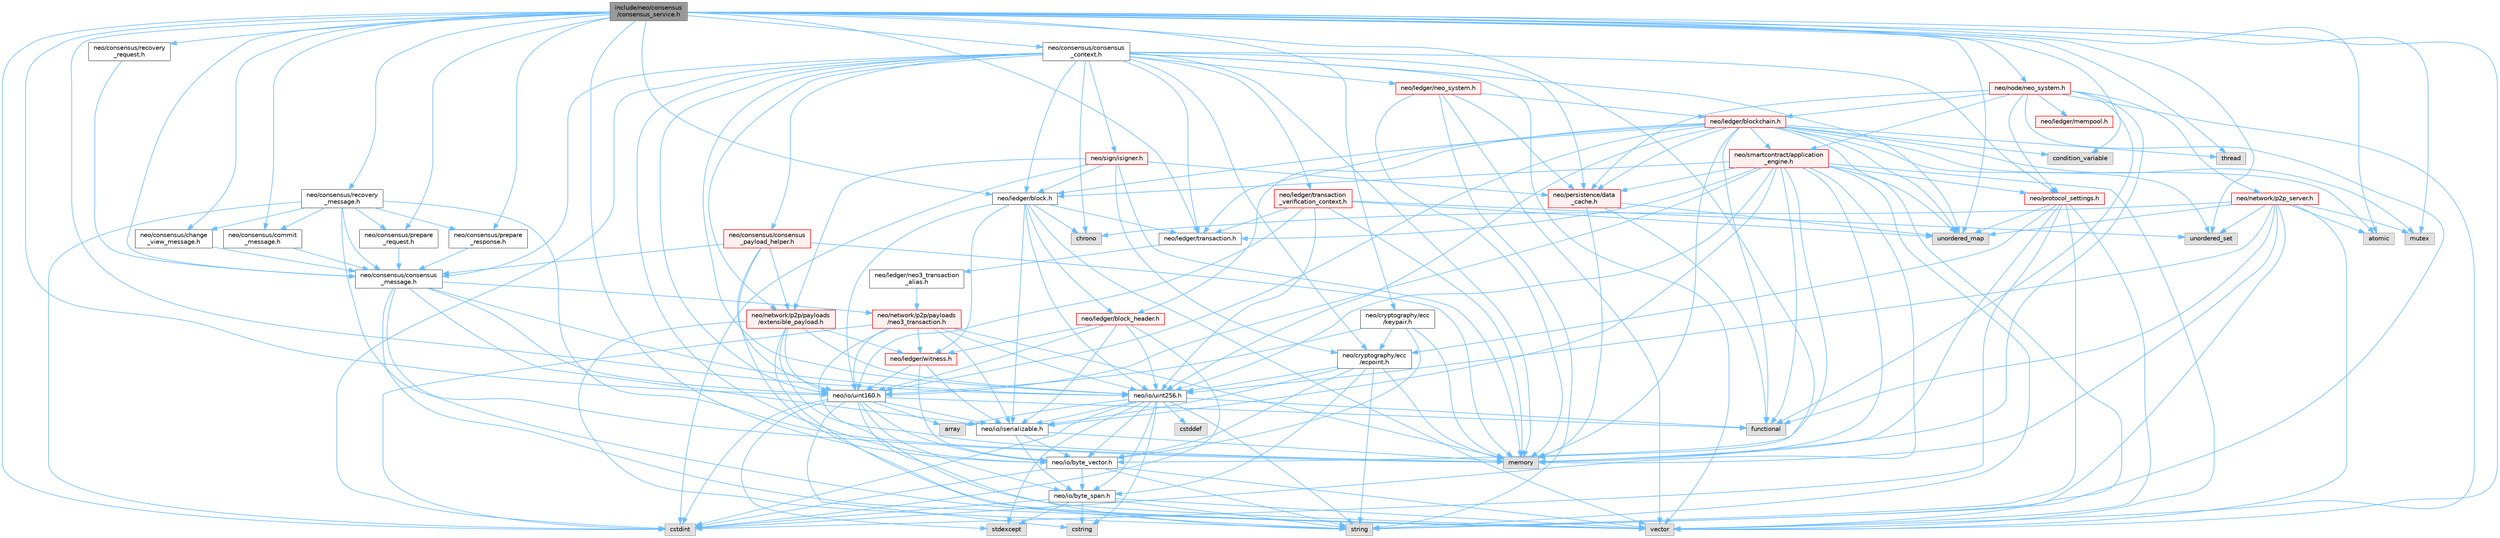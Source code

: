 digraph "include/neo/consensus/consensus_service.h"
{
 // LATEX_PDF_SIZE
  bgcolor="transparent";
  edge [fontname=Helvetica,fontsize=10,labelfontname=Helvetica,labelfontsize=10];
  node [fontname=Helvetica,fontsize=10,shape=box,height=0.2,width=0.4];
  Node1 [id="Node000001",label="include/neo/consensus\l/consensus_service.h",height=0.2,width=0.4,color="gray40", fillcolor="grey60", style="filled", fontcolor="black",tooltip=" "];
  Node1 -> Node2 [id="edge1_Node000001_Node000002",color="steelblue1",style="solid",tooltip=" "];
  Node2 [id="Node000002",label="neo/consensus/change\l_view_message.h",height=0.2,width=0.4,color="grey40", fillcolor="white", style="filled",URL="$change__view__message_8h.html",tooltip=" "];
  Node2 -> Node3 [id="edge2_Node000002_Node000003",color="steelblue1",style="solid",tooltip=" "];
  Node3 [id="Node000003",label="neo/consensus/consensus\l_message.h",height=0.2,width=0.4,color="grey40", fillcolor="white", style="filled",URL="$consensus__message_8h.html",tooltip=" "];
  Node3 -> Node4 [id="edge3_Node000003_Node000004",color="steelblue1",style="solid",tooltip=" "];
  Node4 [id="Node000004",label="neo/io/iserializable.h",height=0.2,width=0.4,color="grey40", fillcolor="white", style="filled",URL="$iserializable_8h.html",tooltip=" "];
  Node4 -> Node5 [id="edge4_Node000004_Node000005",color="steelblue1",style="solid",tooltip=" "];
  Node5 [id="Node000005",label="neo/io/byte_span.h",height=0.2,width=0.4,color="grey40", fillcolor="white", style="filled",URL="$io_2byte__span_8h.html",tooltip=" "];
  Node5 -> Node6 [id="edge5_Node000005_Node000006",color="steelblue1",style="solid",tooltip=" "];
  Node6 [id="Node000006",label="cstdint",height=0.2,width=0.4,color="grey60", fillcolor="#E0E0E0", style="filled",tooltip=" "];
  Node5 -> Node7 [id="edge6_Node000005_Node000007",color="steelblue1",style="solid",tooltip=" "];
  Node7 [id="Node000007",label="cstring",height=0.2,width=0.4,color="grey60", fillcolor="#E0E0E0", style="filled",tooltip=" "];
  Node5 -> Node8 [id="edge7_Node000005_Node000008",color="steelblue1",style="solid",tooltip=" "];
  Node8 [id="Node000008",label="stdexcept",height=0.2,width=0.4,color="grey60", fillcolor="#E0E0E0", style="filled",tooltip=" "];
  Node5 -> Node9 [id="edge8_Node000005_Node000009",color="steelblue1",style="solid",tooltip=" "];
  Node9 [id="Node000009",label="string",height=0.2,width=0.4,color="grey60", fillcolor="#E0E0E0", style="filled",tooltip=" "];
  Node5 -> Node10 [id="edge9_Node000005_Node000010",color="steelblue1",style="solid",tooltip=" "];
  Node10 [id="Node000010",label="vector",height=0.2,width=0.4,color="grey60", fillcolor="#E0E0E0", style="filled",tooltip=" "];
  Node4 -> Node11 [id="edge10_Node000004_Node000011",color="steelblue1",style="solid",tooltip=" "];
  Node11 [id="Node000011",label="neo/io/byte_vector.h",height=0.2,width=0.4,color="grey40", fillcolor="white", style="filled",URL="$io_2byte__vector_8h.html",tooltip=" "];
  Node11 -> Node5 [id="edge11_Node000011_Node000005",color="steelblue1",style="solid",tooltip=" "];
  Node11 -> Node6 [id="edge12_Node000011_Node000006",color="steelblue1",style="solid",tooltip=" "];
  Node11 -> Node9 [id="edge13_Node000011_Node000009",color="steelblue1",style="solid",tooltip=" "];
  Node11 -> Node10 [id="edge14_Node000011_Node000010",color="steelblue1",style="solid",tooltip=" "];
  Node4 -> Node12 [id="edge15_Node000004_Node000012",color="steelblue1",style="solid",tooltip=" "];
  Node12 [id="Node000012",label="memory",height=0.2,width=0.4,color="grey60", fillcolor="#E0E0E0", style="filled",tooltip=" "];
  Node3 -> Node13 [id="edge16_Node000003_Node000013",color="steelblue1",style="solid",tooltip=" "];
  Node13 [id="Node000013",label="neo/io/uint160.h",height=0.2,width=0.4,color="grey40", fillcolor="white", style="filled",URL="$uint160_8h.html",tooltip=" "];
  Node13 -> Node5 [id="edge17_Node000013_Node000005",color="steelblue1",style="solid",tooltip=" "];
  Node13 -> Node11 [id="edge18_Node000013_Node000011",color="steelblue1",style="solid",tooltip=" "];
  Node13 -> Node4 [id="edge19_Node000013_Node000004",color="steelblue1",style="solid",tooltip=" "];
  Node13 -> Node14 [id="edge20_Node000013_Node000014",color="steelblue1",style="solid",tooltip=" "];
  Node14 [id="Node000014",label="array",height=0.2,width=0.4,color="grey60", fillcolor="#E0E0E0", style="filled",tooltip=" "];
  Node13 -> Node6 [id="edge21_Node000013_Node000006",color="steelblue1",style="solid",tooltip=" "];
  Node13 -> Node7 [id="edge22_Node000013_Node000007",color="steelblue1",style="solid",tooltip=" "];
  Node13 -> Node15 [id="edge23_Node000013_Node000015",color="steelblue1",style="solid",tooltip=" "];
  Node15 [id="Node000015",label="functional",height=0.2,width=0.4,color="grey60", fillcolor="#E0E0E0", style="filled",tooltip=" "];
  Node13 -> Node8 [id="edge24_Node000013_Node000008",color="steelblue1",style="solid",tooltip=" "];
  Node13 -> Node9 [id="edge25_Node000013_Node000009",color="steelblue1",style="solid",tooltip=" "];
  Node3 -> Node16 [id="edge26_Node000003_Node000016",color="steelblue1",style="solid",tooltip=" "];
  Node16 [id="Node000016",label="neo/io/uint256.h",height=0.2,width=0.4,color="grey40", fillcolor="white", style="filled",URL="$uint256_8h.html",tooltip=" "];
  Node16 -> Node5 [id="edge27_Node000016_Node000005",color="steelblue1",style="solid",tooltip=" "];
  Node16 -> Node11 [id="edge28_Node000016_Node000011",color="steelblue1",style="solid",tooltip=" "];
  Node16 -> Node4 [id="edge29_Node000016_Node000004",color="steelblue1",style="solid",tooltip=" "];
  Node16 -> Node14 [id="edge30_Node000016_Node000014",color="steelblue1",style="solid",tooltip=" "];
  Node16 -> Node17 [id="edge31_Node000016_Node000017",color="steelblue1",style="solid",tooltip=" "];
  Node17 [id="Node000017",label="cstddef",height=0.2,width=0.4,color="grey60", fillcolor="#E0E0E0", style="filled",tooltip=" "];
  Node16 -> Node6 [id="edge32_Node000016_Node000006",color="steelblue1",style="solid",tooltip=" "];
  Node16 -> Node7 [id="edge33_Node000016_Node000007",color="steelblue1",style="solid",tooltip=" "];
  Node16 -> Node15 [id="edge34_Node000016_Node000015",color="steelblue1",style="solid",tooltip=" "];
  Node16 -> Node8 [id="edge35_Node000016_Node000008",color="steelblue1",style="solid",tooltip=" "];
  Node16 -> Node9 [id="edge36_Node000016_Node000009",color="steelblue1",style="solid",tooltip=" "];
  Node3 -> Node18 [id="edge37_Node000003_Node000018",color="steelblue1",style="solid",tooltip=" "];
  Node18 [id="Node000018",label="neo/network/p2p/payloads\l/neo3_transaction.h",height=0.2,width=0.4,color="red", fillcolor="#FFF0F0", style="filled",URL="$neo3__transaction_8h.html",tooltip=" "];
  Node18 -> Node4 [id="edge38_Node000018_Node000004",color="steelblue1",style="solid",tooltip=" "];
  Node18 -> Node13 [id="edge39_Node000018_Node000013",color="steelblue1",style="solid",tooltip=" "];
  Node18 -> Node16 [id="edge40_Node000018_Node000016",color="steelblue1",style="solid",tooltip=" "];
  Node18 -> Node59 [id="edge41_Node000018_Node000059",color="steelblue1",style="solid",tooltip=" "];
  Node59 [id="Node000059",label="neo/ledger/witness.h",height=0.2,width=0.4,color="red", fillcolor="#FFF0F0", style="filled",URL="$ledger_2witness_8h.html",tooltip=" "];
  Node59 -> Node11 [id="edge42_Node000059_Node000011",color="steelblue1",style="solid",tooltip=" "];
  Node59 -> Node4 [id="edge43_Node000059_Node000004",color="steelblue1",style="solid",tooltip=" "];
  Node59 -> Node13 [id="edge44_Node000059_Node000013",color="steelblue1",style="solid",tooltip=" "];
  Node18 -> Node6 [id="edge45_Node000018_Node000006",color="steelblue1",style="solid",tooltip=" "];
  Node18 -> Node12 [id="edge46_Node000018_Node000012",color="steelblue1",style="solid",tooltip=" "];
  Node18 -> Node10 [id="edge47_Node000018_Node000010",color="steelblue1",style="solid",tooltip=" "];
  Node3 -> Node12 [id="edge48_Node000003_Node000012",color="steelblue1",style="solid",tooltip=" "];
  Node3 -> Node10 [id="edge49_Node000003_Node000010",color="steelblue1",style="solid",tooltip=" "];
  Node1 -> Node63 [id="edge50_Node000001_Node000063",color="steelblue1",style="solid",tooltip=" "];
  Node63 [id="Node000063",label="neo/consensus/commit\l_message.h",height=0.2,width=0.4,color="grey40", fillcolor="white", style="filled",URL="$commit__message_8h.html",tooltip=" "];
  Node63 -> Node3 [id="edge51_Node000063_Node000003",color="steelblue1",style="solid",tooltip=" "];
  Node1 -> Node64 [id="edge52_Node000001_Node000064",color="steelblue1",style="solid",tooltip=" "];
  Node64 [id="Node000064",label="neo/consensus/consensus\l_context.h",height=0.2,width=0.4,color="grey40", fillcolor="white", style="filled",URL="$consensus__context_8h.html",tooltip=" "];
  Node64 -> Node3 [id="edge53_Node000064_Node000003",color="steelblue1",style="solid",tooltip=" "];
  Node64 -> Node65 [id="edge54_Node000064_Node000065",color="steelblue1",style="solid",tooltip=" "];
  Node65 [id="Node000065",label="neo/consensus/consensus\l_payload_helper.h",height=0.2,width=0.4,color="red", fillcolor="#FFF0F0", style="filled",URL="$consensus__payload__helper_8h.html",tooltip=" "];
  Node65 -> Node3 [id="edge55_Node000065_Node000003",color="steelblue1",style="solid",tooltip=" "];
  Node65 -> Node13 [id="edge56_Node000065_Node000013",color="steelblue1",style="solid",tooltip=" "];
  Node65 -> Node67 [id="edge57_Node000065_Node000067",color="steelblue1",style="solid",tooltip=" "];
  Node67 [id="Node000067",label="neo/network/p2p/payloads\l/extensible_payload.h",height=0.2,width=0.4,color="red", fillcolor="#FFF0F0", style="filled",URL="$p2p_2payloads_2extensible__payload_8h.html",tooltip=" "];
  Node67 -> Node13 [id="edge58_Node000067_Node000013",color="steelblue1",style="solid",tooltip=" "];
  Node67 -> Node16 [id="edge59_Node000067_Node000016",color="steelblue1",style="solid",tooltip=" "];
  Node67 -> Node59 [id="edge60_Node000067_Node000059",color="steelblue1",style="solid",tooltip=" "];
  Node67 -> Node12 [id="edge61_Node000067_Node000012",color="steelblue1",style="solid",tooltip=" "];
  Node67 -> Node9 [id="edge62_Node000067_Node000009",color="steelblue1",style="solid",tooltip=" "];
  Node67 -> Node10 [id="edge63_Node000067_Node000010",color="steelblue1",style="solid",tooltip=" "];
  Node65 -> Node12 [id="edge64_Node000065_Node000012",color="steelblue1",style="solid",tooltip=" "];
  Node65 -> Node9 [id="edge65_Node000065_Node000009",color="steelblue1",style="solid",tooltip=" "];
  Node64 -> Node48 [id="edge66_Node000064_Node000048",color="steelblue1",style="solid",tooltip=" "];
  Node48 [id="Node000048",label="neo/cryptography/ecc\l/ecpoint.h",height=0.2,width=0.4,color="grey40", fillcolor="white", style="filled",URL="$ecpoint_8h.html",tooltip=" "];
  Node48 -> Node5 [id="edge67_Node000048_Node000005",color="steelblue1",style="solid",tooltip=" "];
  Node48 -> Node11 [id="edge68_Node000048_Node000011",color="steelblue1",style="solid",tooltip=" "];
  Node48 -> Node4 [id="edge69_Node000048_Node000004",color="steelblue1",style="solid",tooltip=" "];
  Node48 -> Node16 [id="edge70_Node000048_Node000016",color="steelblue1",style="solid",tooltip=" "];
  Node48 -> Node12 [id="edge71_Node000048_Node000012",color="steelblue1",style="solid",tooltip=" "];
  Node48 -> Node9 [id="edge72_Node000048_Node000009",color="steelblue1",style="solid",tooltip=" "];
  Node64 -> Node11 [id="edge73_Node000064_Node000011",color="steelblue1",style="solid",tooltip=" "];
  Node64 -> Node13 [id="edge74_Node000064_Node000013",color="steelblue1",style="solid",tooltip=" "];
  Node64 -> Node16 [id="edge75_Node000064_Node000016",color="steelblue1",style="solid",tooltip=" "];
  Node64 -> Node69 [id="edge76_Node000064_Node000069",color="steelblue1",style="solid",tooltip=" "];
  Node69 [id="Node000069",label="neo/ledger/block.h",height=0.2,width=0.4,color="grey40", fillcolor="white", style="filled",URL="$ledger_2block_8h.html",tooltip=" "];
  Node69 -> Node4 [id="edge77_Node000069_Node000004",color="steelblue1",style="solid",tooltip=" "];
  Node69 -> Node13 [id="edge78_Node000069_Node000013",color="steelblue1",style="solid",tooltip=" "];
  Node69 -> Node16 [id="edge79_Node000069_Node000016",color="steelblue1",style="solid",tooltip=" "];
  Node69 -> Node70 [id="edge80_Node000069_Node000070",color="steelblue1",style="solid",tooltip=" "];
  Node70 [id="Node000070",label="neo/ledger/block_header.h",height=0.2,width=0.4,color="red", fillcolor="#FFF0F0", style="filled",URL="$block__header_8h.html",tooltip=" "];
  Node70 -> Node4 [id="edge81_Node000070_Node000004",color="steelblue1",style="solid",tooltip=" "];
  Node70 -> Node13 [id="edge82_Node000070_Node000013",color="steelblue1",style="solid",tooltip=" "];
  Node70 -> Node16 [id="edge83_Node000070_Node000016",color="steelblue1",style="solid",tooltip=" "];
  Node70 -> Node59 [id="edge84_Node000070_Node000059",color="steelblue1",style="solid",tooltip=" "];
  Node70 -> Node6 [id="edge85_Node000070_Node000006",color="steelblue1",style="solid",tooltip=" "];
  Node69 -> Node71 [id="edge86_Node000069_Node000071",color="steelblue1",style="solid",tooltip=" "];
  Node71 [id="Node000071",label="neo/ledger/transaction.h",height=0.2,width=0.4,color="grey40", fillcolor="white", style="filled",URL="$ledger_2transaction_8h.html",tooltip=" "];
  Node71 -> Node72 [id="edge87_Node000071_Node000072",color="steelblue1",style="solid",tooltip=" "];
  Node72 [id="Node000072",label="neo/ledger/neo3_transaction\l_alias.h",height=0.2,width=0.4,color="grey40", fillcolor="white", style="filled",URL="$neo3__transaction__alias_8h.html",tooltip=" "];
  Node72 -> Node18 [id="edge88_Node000072_Node000018",color="steelblue1",style="solid",tooltip=" "];
  Node69 -> Node59 [id="edge89_Node000069_Node000059",color="steelblue1",style="solid",tooltip=" "];
  Node69 -> Node73 [id="edge90_Node000069_Node000073",color="steelblue1",style="solid",tooltip=" "];
  Node73 [id="Node000073",label="chrono",height=0.2,width=0.4,color="grey60", fillcolor="#E0E0E0", style="filled",tooltip=" "];
  Node69 -> Node10 [id="edge91_Node000069_Node000010",color="steelblue1",style="solid",tooltip=" "];
  Node64 -> Node74 [id="edge92_Node000064_Node000074",color="steelblue1",style="solid",tooltip=" "];
  Node74 [id="Node000074",label="neo/ledger/neo_system.h",height=0.2,width=0.4,color="red", fillcolor="#FFF0F0", style="filled",URL="$ledger_2neo__system_8h.html",tooltip=" "];
  Node74 -> Node76 [id="edge93_Node000074_Node000076",color="steelblue1",style="solid",tooltip=" "];
  Node76 [id="Node000076",label="neo/ledger/blockchain.h",height=0.2,width=0.4,color="red", fillcolor="#FFF0F0", style="filled",URL="$blockchain_8h.html",tooltip=" "];
  Node76 -> Node69 [id="edge94_Node000076_Node000069",color="steelblue1",style="solid",tooltip=" "];
  Node76 -> Node70 [id="edge95_Node000076_Node000070",color="steelblue1",style="solid",tooltip=" "];
  Node76 -> Node71 [id="edge96_Node000076_Node000071",color="steelblue1",style="solid",tooltip=" "];
  Node76 -> Node13 [id="edge97_Node000076_Node000013",color="steelblue1",style="solid",tooltip=" "];
  Node76 -> Node16 [id="edge98_Node000076_Node000016",color="steelblue1",style="solid",tooltip=" "];
  Node76 -> Node80 [id="edge99_Node000076_Node000080",color="steelblue1",style="solid",tooltip=" "];
  Node80 [id="Node000080",label="neo/persistence/data\l_cache.h",height=0.2,width=0.4,color="red", fillcolor="#FFF0F0", style="filled",URL="$data__cache_8h.html",tooltip=" "];
  Node80 -> Node15 [id="edge100_Node000080_Node000015",color="steelblue1",style="solid",tooltip=" "];
  Node80 -> Node12 [id="edge101_Node000080_Node000012",color="steelblue1",style="solid",tooltip=" "];
  Node80 -> Node32 [id="edge102_Node000080_Node000032",color="steelblue1",style="solid",tooltip=" "];
  Node32 [id="Node000032",label="unordered_map",height=0.2,width=0.4,color="grey60", fillcolor="#E0E0E0", style="filled",tooltip=" "];
  Node76 -> Node97 [id="edge103_Node000076_Node000097",color="steelblue1",style="solid",tooltip=" "];
  Node97 [id="Node000097",label="neo/smartcontract/application\l_engine.h",height=0.2,width=0.4,color="red", fillcolor="#FFF0F0", style="filled",URL="$application__engine_8h.html",tooltip=" "];
  Node97 -> Node11 [id="edge104_Node000097_Node000011",color="steelblue1",style="solid",tooltip=" "];
  Node97 -> Node4 [id="edge105_Node000097_Node000004",color="steelblue1",style="solid",tooltip=" "];
  Node97 -> Node13 [id="edge106_Node000097_Node000013",color="steelblue1",style="solid",tooltip=" "];
  Node97 -> Node16 [id="edge107_Node000097_Node000016",color="steelblue1",style="solid",tooltip=" "];
  Node97 -> Node69 [id="edge108_Node000097_Node000069",color="steelblue1",style="solid",tooltip=" "];
  Node97 -> Node71 [id="edge109_Node000097_Node000071",color="steelblue1",style="solid",tooltip=" "];
  Node97 -> Node80 [id="edge110_Node000097_Node000080",color="steelblue1",style="solid",tooltip=" "];
  Node97 -> Node98 [id="edge111_Node000097_Node000098",color="steelblue1",style="solid",tooltip=" "];
  Node98 [id="Node000098",label="neo/protocol_settings.h",height=0.2,width=0.4,color="red", fillcolor="#FFF0F0", style="filled",URL="$protocol__settings_8h.html",tooltip=" "];
  Node98 -> Node48 [id="edge112_Node000098_Node000048",color="steelblue1",style="solid",tooltip=" "];
  Node98 -> Node6 [id="edge113_Node000098_Node000006",color="steelblue1",style="solid",tooltip=" "];
  Node98 -> Node12 [id="edge114_Node000098_Node000012",color="steelblue1",style="solid",tooltip=" "];
  Node98 -> Node9 [id="edge115_Node000098_Node000009",color="steelblue1",style="solid",tooltip=" "];
  Node98 -> Node32 [id="edge116_Node000098_Node000032",color="steelblue1",style="solid",tooltip=" "];
  Node98 -> Node10 [id="edge117_Node000098_Node000010",color="steelblue1",style="solid",tooltip=" "];
  Node97 -> Node6 [id="edge118_Node000097_Node000006",color="steelblue1",style="solid",tooltip=" "];
  Node97 -> Node15 [id="edge119_Node000097_Node000015",color="steelblue1",style="solid",tooltip=" "];
  Node97 -> Node12 [id="edge120_Node000097_Node000012",color="steelblue1",style="solid",tooltip=" "];
  Node97 -> Node9 [id="edge121_Node000097_Node000009",color="steelblue1",style="solid",tooltip=" "];
  Node97 -> Node32 [id="edge122_Node000097_Node000032",color="steelblue1",style="solid",tooltip=" "];
  Node97 -> Node10 [id="edge123_Node000097_Node000010",color="steelblue1",style="solid",tooltip=" "];
  Node76 -> Node119 [id="edge124_Node000076_Node000119",color="steelblue1",style="solid",tooltip=" "];
  Node119 [id="Node000119",label="atomic",height=0.2,width=0.4,color="grey60", fillcolor="#E0E0E0", style="filled",tooltip=" "];
  Node76 -> Node120 [id="edge125_Node000076_Node000120",color="steelblue1",style="solid",tooltip=" "];
  Node120 [id="Node000120",label="condition_variable",height=0.2,width=0.4,color="grey60", fillcolor="#E0E0E0", style="filled",tooltip=" "];
  Node76 -> Node15 [id="edge126_Node000076_Node000015",color="steelblue1",style="solid",tooltip=" "];
  Node76 -> Node12 [id="edge127_Node000076_Node000012",color="steelblue1",style="solid",tooltip=" "];
  Node76 -> Node78 [id="edge128_Node000076_Node000078",color="steelblue1",style="solid",tooltip=" "];
  Node78 [id="Node000078",label="mutex",height=0.2,width=0.4,color="grey60", fillcolor="#E0E0E0", style="filled",tooltip=" "];
  Node76 -> Node122 [id="edge129_Node000076_Node000122",color="steelblue1",style="solid",tooltip=" "];
  Node122 [id="Node000122",label="thread",height=0.2,width=0.4,color="grey60", fillcolor="#E0E0E0", style="filled",tooltip=" "];
  Node76 -> Node32 [id="edge130_Node000076_Node000032",color="steelblue1",style="solid",tooltip=" "];
  Node76 -> Node115 [id="edge131_Node000076_Node000115",color="steelblue1",style="solid",tooltip=" "];
  Node115 [id="Node000115",label="unordered_set",height=0.2,width=0.4,color="grey60", fillcolor="#E0E0E0", style="filled",tooltip=" "];
  Node76 -> Node10 [id="edge132_Node000076_Node000010",color="steelblue1",style="solid",tooltip=" "];
  Node74 -> Node80 [id="edge133_Node000074_Node000080",color="steelblue1",style="solid",tooltip=" "];
  Node74 -> Node12 [id="edge134_Node000074_Node000012",color="steelblue1",style="solid",tooltip=" "];
  Node74 -> Node9 [id="edge135_Node000074_Node000009",color="steelblue1",style="solid",tooltip=" "];
  Node74 -> Node10 [id="edge136_Node000074_Node000010",color="steelblue1",style="solid",tooltip=" "];
  Node64 -> Node71 [id="edge137_Node000064_Node000071",color="steelblue1",style="solid",tooltip=" "];
  Node64 -> Node134 [id="edge138_Node000064_Node000134",color="steelblue1",style="solid",tooltip=" "];
  Node134 [id="Node000134",label="neo/ledger/transaction\l_verification_context.h",height=0.2,width=0.4,color="red", fillcolor="#FFF0F0", style="filled",URL="$transaction__verification__context_8h.html",tooltip=" "];
  Node134 -> Node13 [id="edge139_Node000134_Node000013",color="steelblue1",style="solid",tooltip=" "];
  Node134 -> Node16 [id="edge140_Node000134_Node000016",color="steelblue1",style="solid",tooltip=" "];
  Node134 -> Node71 [id="edge141_Node000134_Node000071",color="steelblue1",style="solid",tooltip=" "];
  Node134 -> Node12 [id="edge142_Node000134_Node000012",color="steelblue1",style="solid",tooltip=" "];
  Node134 -> Node32 [id="edge143_Node000134_Node000032",color="steelblue1",style="solid",tooltip=" "];
  Node134 -> Node115 [id="edge144_Node000134_Node000115",color="steelblue1",style="solid",tooltip=" "];
  Node64 -> Node67 [id="edge145_Node000064_Node000067",color="steelblue1",style="solid",tooltip=" "];
  Node64 -> Node80 [id="edge146_Node000064_Node000080",color="steelblue1",style="solid",tooltip=" "];
  Node64 -> Node98 [id="edge147_Node000064_Node000098",color="steelblue1",style="solid",tooltip=" "];
  Node64 -> Node135 [id="edge148_Node000064_Node000135",color="steelblue1",style="solid",tooltip=" "];
  Node135 [id="Node000135",label="neo/sign/isigner.h",height=0.2,width=0.4,color="red", fillcolor="#FFF0F0", style="filled",URL="$isigner_8h.html",tooltip=" "];
  Node135 -> Node48 [id="edge149_Node000135_Node000048",color="steelblue1",style="solid",tooltip=" "];
  Node135 -> Node69 [id="edge150_Node000135_Node000069",color="steelblue1",style="solid",tooltip=" "];
  Node135 -> Node67 [id="edge151_Node000135_Node000067",color="steelblue1",style="solid",tooltip=" "];
  Node135 -> Node80 [id="edge152_Node000135_Node000080",color="steelblue1",style="solid",tooltip=" "];
  Node135 -> Node6 [id="edge153_Node000135_Node000006",color="steelblue1",style="solid",tooltip=" "];
  Node135 -> Node12 [id="edge154_Node000135_Node000012",color="steelblue1",style="solid",tooltip=" "];
  Node64 -> Node73 [id="edge155_Node000064_Node000073",color="steelblue1",style="solid",tooltip=" "];
  Node64 -> Node6 [id="edge156_Node000064_Node000006",color="steelblue1",style="solid",tooltip=" "];
  Node64 -> Node12 [id="edge157_Node000064_Node000012",color="steelblue1",style="solid",tooltip=" "];
  Node64 -> Node32 [id="edge158_Node000064_Node000032",color="steelblue1",style="solid",tooltip=" "];
  Node64 -> Node10 [id="edge159_Node000064_Node000010",color="steelblue1",style="solid",tooltip=" "];
  Node1 -> Node3 [id="edge160_Node000001_Node000003",color="steelblue1",style="solid",tooltip=" "];
  Node1 -> Node136 [id="edge161_Node000001_Node000136",color="steelblue1",style="solid",tooltip=" "];
  Node136 [id="Node000136",label="neo/consensus/prepare\l_request.h",height=0.2,width=0.4,color="grey40", fillcolor="white", style="filled",URL="$prepare__request_8h.html",tooltip=" "];
  Node136 -> Node3 [id="edge162_Node000136_Node000003",color="steelblue1",style="solid",tooltip=" "];
  Node1 -> Node137 [id="edge163_Node000001_Node000137",color="steelblue1",style="solid",tooltip=" "];
  Node137 [id="Node000137",label="neo/consensus/prepare\l_response.h",height=0.2,width=0.4,color="grey40", fillcolor="white", style="filled",URL="$prepare__response_8h.html",tooltip=" "];
  Node137 -> Node3 [id="edge164_Node000137_Node000003",color="steelblue1",style="solid",tooltip=" "];
  Node1 -> Node138 [id="edge165_Node000001_Node000138",color="steelblue1",style="solid",tooltip=" "];
  Node138 [id="Node000138",label="neo/consensus/recovery\l_message.h",height=0.2,width=0.4,color="grey40", fillcolor="white", style="filled",URL="$recovery__message_8h.html",tooltip=" "];
  Node138 -> Node2 [id="edge166_Node000138_Node000002",color="steelblue1",style="solid",tooltip=" "];
  Node138 -> Node63 [id="edge167_Node000138_Node000063",color="steelblue1",style="solid",tooltip=" "];
  Node138 -> Node3 [id="edge168_Node000138_Node000003",color="steelblue1",style="solid",tooltip=" "];
  Node138 -> Node136 [id="edge169_Node000138_Node000136",color="steelblue1",style="solid",tooltip=" "];
  Node138 -> Node137 [id="edge170_Node000138_Node000137",color="steelblue1",style="solid",tooltip=" "];
  Node138 -> Node6 [id="edge171_Node000138_Node000006",color="steelblue1",style="solid",tooltip=" "];
  Node138 -> Node12 [id="edge172_Node000138_Node000012",color="steelblue1",style="solid",tooltip=" "];
  Node138 -> Node10 [id="edge173_Node000138_Node000010",color="steelblue1",style="solid",tooltip=" "];
  Node1 -> Node139 [id="edge174_Node000001_Node000139",color="steelblue1",style="solid",tooltip=" "];
  Node139 [id="Node000139",label="neo/consensus/recovery\l_request.h",height=0.2,width=0.4,color="grey40", fillcolor="white", style="filled",URL="$recovery__request_8h.html",tooltip=" "];
  Node139 -> Node3 [id="edge175_Node000139_Node000003",color="steelblue1",style="solid",tooltip=" "];
  Node1 -> Node140 [id="edge176_Node000001_Node000140",color="steelblue1",style="solid",tooltip=" "];
  Node140 [id="Node000140",label="neo/cryptography/ecc\l/keypair.h",height=0.2,width=0.4,color="grey40", fillcolor="white", style="filled",URL="$keypair_8h.html",tooltip=" "];
  Node140 -> Node48 [id="edge177_Node000140_Node000048",color="steelblue1",style="solid",tooltip=" "];
  Node140 -> Node11 [id="edge178_Node000140_Node000011",color="steelblue1",style="solid",tooltip=" "];
  Node140 -> Node13 [id="edge179_Node000140_Node000013",color="steelblue1",style="solid",tooltip=" "];
  Node140 -> Node12 [id="edge180_Node000140_Node000012",color="steelblue1",style="solid",tooltip=" "];
  Node1 -> Node11 [id="edge181_Node000001_Node000011",color="steelblue1",style="solid",tooltip=" "];
  Node1 -> Node13 [id="edge182_Node000001_Node000013",color="steelblue1",style="solid",tooltip=" "];
  Node1 -> Node16 [id="edge183_Node000001_Node000016",color="steelblue1",style="solid",tooltip=" "];
  Node1 -> Node69 [id="edge184_Node000001_Node000069",color="steelblue1",style="solid",tooltip=" "];
  Node1 -> Node71 [id="edge185_Node000001_Node000071",color="steelblue1",style="solid",tooltip=" "];
  Node1 -> Node141 [id="edge186_Node000001_Node000141",color="steelblue1",style="solid",tooltip=" "];
  Node141 [id="Node000141",label="neo/node/neo_system.h",height=0.2,width=0.4,color="red", fillcolor="#FFF0F0", style="filled",URL="$node_2neo__system_8h.html",tooltip=" "];
  Node141 -> Node76 [id="edge187_Node000141_Node000076",color="steelblue1",style="solid",tooltip=" "];
  Node141 -> Node142 [id="edge188_Node000141_Node000142",color="steelblue1",style="solid",tooltip=" "];
  Node142 [id="Node000142",label="neo/ledger/mempool.h",height=0.2,width=0.4,color="red", fillcolor="#FFF0F0", style="filled",URL="$mempool_8h.html",tooltip=" "];
  Node141 -> Node143 [id="edge189_Node000141_Node000143",color="steelblue1",style="solid",tooltip=" "];
  Node143 [id="Node000143",label="neo/network/p2p_server.h",height=0.2,width=0.4,color="red", fillcolor="#FFF0F0", style="filled",URL="$p2p__server_8h.html",tooltip=" "];
  Node143 -> Node16 [id="edge190_Node000143_Node000016",color="steelblue1",style="solid",tooltip=" "];
  Node143 -> Node119 [id="edge191_Node000143_Node000119",color="steelblue1",style="solid",tooltip=" "];
  Node143 -> Node73 [id="edge192_Node000143_Node000073",color="steelblue1",style="solid",tooltip=" "];
  Node143 -> Node15 [id="edge193_Node000143_Node000015",color="steelblue1",style="solid",tooltip=" "];
  Node143 -> Node12 [id="edge194_Node000143_Node000012",color="steelblue1",style="solid",tooltip=" "];
  Node143 -> Node78 [id="edge195_Node000143_Node000078",color="steelblue1",style="solid",tooltip=" "];
  Node143 -> Node9 [id="edge196_Node000143_Node000009",color="steelblue1",style="solid",tooltip=" "];
  Node143 -> Node32 [id="edge197_Node000143_Node000032",color="steelblue1",style="solid",tooltip=" "];
  Node143 -> Node115 [id="edge198_Node000143_Node000115",color="steelblue1",style="solid",tooltip=" "];
  Node143 -> Node10 [id="edge199_Node000143_Node000010",color="steelblue1",style="solid",tooltip=" "];
  Node141 -> Node80 [id="edge200_Node000141_Node000080",color="steelblue1",style="solid",tooltip=" "];
  Node141 -> Node98 [id="edge201_Node000141_Node000098",color="steelblue1",style="solid",tooltip=" "];
  Node141 -> Node97 [id="edge202_Node000141_Node000097",color="steelblue1",style="solid",tooltip=" "];
  Node141 -> Node15 [id="edge203_Node000141_Node000015",color="steelblue1",style="solid",tooltip=" "];
  Node141 -> Node12 [id="edge204_Node000141_Node000012",color="steelblue1",style="solid",tooltip=" "];
  Node141 -> Node9 [id="edge205_Node000141_Node000009",color="steelblue1",style="solid",tooltip=" "];
  Node141 -> Node10 [id="edge206_Node000141_Node000010",color="steelblue1",style="solid",tooltip=" "];
  Node1 -> Node119 [id="edge207_Node000001_Node000119",color="steelblue1",style="solid",tooltip=" "];
  Node1 -> Node120 [id="edge208_Node000001_Node000120",color="steelblue1",style="solid",tooltip=" "];
  Node1 -> Node6 [id="edge209_Node000001_Node000006",color="steelblue1",style="solid",tooltip=" "];
  Node1 -> Node12 [id="edge210_Node000001_Node000012",color="steelblue1",style="solid",tooltip=" "];
  Node1 -> Node78 [id="edge211_Node000001_Node000078",color="steelblue1",style="solid",tooltip=" "];
  Node1 -> Node122 [id="edge212_Node000001_Node000122",color="steelblue1",style="solid",tooltip=" "];
  Node1 -> Node32 [id="edge213_Node000001_Node000032",color="steelblue1",style="solid",tooltip=" "];
  Node1 -> Node115 [id="edge214_Node000001_Node000115",color="steelblue1",style="solid",tooltip=" "];
  Node1 -> Node10 [id="edge215_Node000001_Node000010",color="steelblue1",style="solid",tooltip=" "];
}
